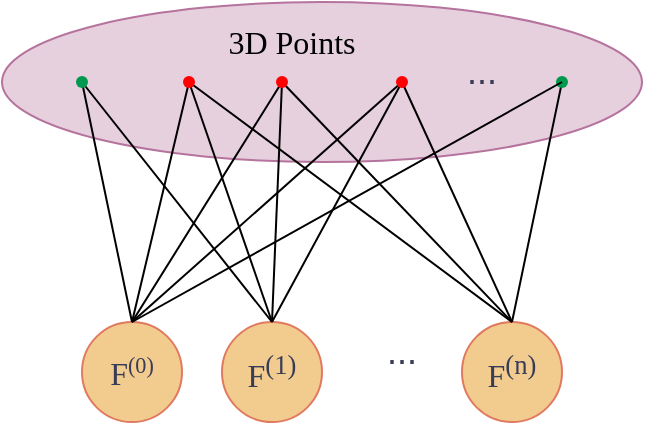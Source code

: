 <mxfile version="21.7.2" type="github">
  <diagram name="第 1 页" id="p5tvnPAxK2jM7N4Cxcdh">
    <mxGraphModel dx="954" dy="642" grid="1" gridSize="10" guides="1" tooltips="1" connect="1" arrows="1" fold="1" page="1" pageScale="1" pageWidth="827" pageHeight="1169" math="0" shadow="0">
      <root>
        <mxCell id="0" />
        <mxCell id="1" parent="0" />
        <mxCell id="sI3iWoAzNLH_Q0J9M54Q-50" value="" style="ellipse;whiteSpace=wrap;html=1;strokeColor=#B5739D;fontColor=#393C56;fillColor=#E6D0DE;" vertex="1" parent="1">
          <mxGeometry x="320" y="190" width="320" height="80" as="geometry" />
        </mxCell>
        <mxCell id="sI3iWoAzNLH_Q0J9M54Q-8" value="F&lt;span style=&quot;font-size: 13.333px;&quot;&gt;&lt;sup&gt;(0)&lt;/sup&gt;&lt;/span&gt;" style="ellipse;whiteSpace=wrap;html=1;aspect=fixed;fillColor=#F2CC8F;strokeColor=#E07A5F;fontFamily=Times New Roman;fontSize=16;labelBackgroundColor=none;fontColor=#393C56;" vertex="1" parent="1">
          <mxGeometry x="360" y="350" width="50" height="50" as="geometry" />
        </mxCell>
        <mxCell id="sI3iWoAzNLH_Q0J9M54Q-9" value="F&lt;sup&gt;(1)&lt;/sup&gt;" style="ellipse;whiteSpace=wrap;html=1;aspect=fixed;fillColor=#F2CC8F;strokeColor=#E07A5F;fontFamily=Times New Roman;fontSize=16;labelBackgroundColor=none;fontColor=#393C56;" vertex="1" parent="1">
          <mxGeometry x="430" y="350" width="50" height="50" as="geometry" />
        </mxCell>
        <mxCell id="sI3iWoAzNLH_Q0J9M54Q-16" value="F&lt;sup&gt;(n)&lt;/sup&gt;" style="ellipse;whiteSpace=wrap;html=1;aspect=fixed;fillColor=#F2CC8F;strokeColor=#E07A5F;fontFamily=Times New Roman;fontSize=16;labelBackgroundColor=none;fontColor=#393C56;" vertex="1" parent="1">
          <mxGeometry x="550" y="350" width="50" height="50" as="geometry" />
        </mxCell>
        <mxCell id="sI3iWoAzNLH_Q0J9M54Q-19" value="..." style="text;html=1;strokeColor=none;fillColor=none;align=center;verticalAlign=middle;whiteSpace=wrap;rounded=0;fontSize=18;fontStyle=0;labelBackgroundColor=none;fontColor=#393C56;" vertex="1" parent="1">
          <mxGeometry x="490" y="350" width="60" height="30" as="geometry" />
        </mxCell>
        <mxCell id="sI3iWoAzNLH_Q0J9M54Q-31" value="" style="endArrow=none;html=1;rounded=0;strokeColor=#000000;fontColor=#393C56;fillColor=#F2CC8F;exitX=0.5;exitY=0;exitDx=0;exitDy=0;" edge="1" parent="1" source="sI3iWoAzNLH_Q0J9M54Q-9" target="sI3iWoAzNLH_Q0J9M54Q-22">
          <mxGeometry width="50" height="50" relative="1" as="geometry">
            <mxPoint x="630" y="280" as="sourcePoint" />
            <mxPoint x="400" y="230" as="targetPoint" />
          </mxGeometry>
        </mxCell>
        <mxCell id="sI3iWoAzNLH_Q0J9M54Q-33" value="" style="endArrow=none;html=1;rounded=0;strokeColor=#000000;fontColor=#393C56;fillColor=#F2CC8F;exitX=0.5;exitY=0;exitDx=0;exitDy=0;entryX=0.45;entryY=0.925;entryDx=0;entryDy=0;entryPerimeter=0;" edge="1" parent="1" source="sI3iWoAzNLH_Q0J9M54Q-8" target="sI3iWoAzNLH_Q0J9M54Q-32">
          <mxGeometry width="50" height="50" relative="1" as="geometry">
            <mxPoint x="310" y="290" as="sourcePoint" />
            <mxPoint x="320" y="260" as="targetPoint" />
          </mxGeometry>
        </mxCell>
        <mxCell id="sI3iWoAzNLH_Q0J9M54Q-34" value="" style="endArrow=none;html=1;rounded=0;strokeColor=#000000;fontColor=#393C56;fillColor=#F2CC8F;exitX=0.5;exitY=0;exitDx=0;exitDy=0;entryX=0.4;entryY=0.725;entryDx=0;entryDy=0;entryPerimeter=0;" edge="1" parent="1" source="sI3iWoAzNLH_Q0J9M54Q-8" target="sI3iWoAzNLH_Q0J9M54Q-23">
          <mxGeometry width="50" height="50" relative="1" as="geometry">
            <mxPoint x="400" y="290" as="sourcePoint" />
            <mxPoint x="450" y="240" as="targetPoint" />
          </mxGeometry>
        </mxCell>
        <mxCell id="sI3iWoAzNLH_Q0J9M54Q-37" value="..." style="text;html=1;strokeColor=none;fillColor=none;align=center;verticalAlign=middle;whiteSpace=wrap;rounded=0;fontSize=18;fontStyle=0;labelBackgroundColor=none;fontColor=#393C56;" vertex="1" parent="1">
          <mxGeometry x="530" y="210" width="60" height="30" as="geometry" />
        </mxCell>
        <mxCell id="sI3iWoAzNLH_Q0J9M54Q-38" value="" style="endArrow=none;html=1;rounded=0;strokeColor=#000000;fontColor=#393C56;fillColor=#F2CC8F;exitX=0.5;exitY=0;exitDx=0;exitDy=0;" edge="1" parent="1" source="sI3iWoAzNLH_Q0J9M54Q-8" target="sI3iWoAzNLH_Q0J9M54Q-22">
          <mxGeometry width="50" height="50" relative="1" as="geometry">
            <mxPoint x="630" y="280" as="sourcePoint" />
            <mxPoint x="680" y="230" as="targetPoint" />
          </mxGeometry>
        </mxCell>
        <mxCell id="sI3iWoAzNLH_Q0J9M54Q-39" value="" style="endArrow=none;html=1;rounded=0;strokeColor=#000000;fontColor=#393C56;fillColor=#F2CC8F;exitX=0.5;exitY=0;exitDx=0;exitDy=0;entryX=0.3;entryY=0.725;entryDx=0;entryDy=0;entryPerimeter=0;" edge="1" parent="1" source="sI3iWoAzNLH_Q0J9M54Q-8" target="sI3iWoAzNLH_Q0J9M54Q-26">
          <mxGeometry width="50" height="50" relative="1" as="geometry">
            <mxPoint x="430" y="280" as="sourcePoint" />
            <mxPoint x="520" y="230" as="targetPoint" />
          </mxGeometry>
        </mxCell>
        <mxCell id="sI3iWoAzNLH_Q0J9M54Q-36" value="" style="endArrow=none;html=1;rounded=0;strokeColor=#000000;fontColor=#393C56;fillColor=#F2CC8F;exitX=0.5;exitY=0;exitDx=0;exitDy=0;" edge="1" parent="1" source="sI3iWoAzNLH_Q0J9M54Q-16" target="sI3iWoAzNLH_Q0J9M54Q-23">
          <mxGeometry width="50" height="50" relative="1" as="geometry">
            <mxPoint x="630" y="280" as="sourcePoint" />
            <mxPoint x="440" y="230" as="targetPoint" />
          </mxGeometry>
        </mxCell>
        <mxCell id="sI3iWoAzNLH_Q0J9M54Q-42" value="" style="endArrow=none;html=1;rounded=0;strokeColor=#000000;fontColor=#393C56;fillColor=#F2CC8F;entryX=0.4;entryY=0.775;entryDx=0;entryDy=0;entryPerimeter=0;exitX=0.5;exitY=0;exitDx=0;exitDy=0;" edge="1" parent="1" source="sI3iWoAzNLH_Q0J9M54Q-16" target="sI3iWoAzNLH_Q0J9M54Q-27">
          <mxGeometry width="50" height="50" relative="1" as="geometry">
            <mxPoint x="630" y="280" as="sourcePoint" />
            <mxPoint x="680" y="230" as="targetPoint" />
          </mxGeometry>
        </mxCell>
        <mxCell id="sI3iWoAzNLH_Q0J9M54Q-40" value="" style="endArrow=none;html=1;rounded=0;strokeColor=#000000;fontColor=#393C56;fillColor=#F2CC8F;entryX=0.15;entryY=0.675;entryDx=0;entryDy=0;entryPerimeter=0;exitX=0.5;exitY=0;exitDx=0;exitDy=0;" edge="1" parent="1" source="sI3iWoAzNLH_Q0J9M54Q-16" target="sI3iWoAzNLH_Q0J9M54Q-26">
          <mxGeometry width="50" height="50" relative="1" as="geometry">
            <mxPoint x="630" y="280" as="sourcePoint" />
            <mxPoint x="680" y="230" as="targetPoint" />
          </mxGeometry>
        </mxCell>
        <mxCell id="sI3iWoAzNLH_Q0J9M54Q-27" value="" style="shape=waypoint;sketch=0;fillStyle=solid;size=6;pointerEvents=1;points=[];fillColor=none;resizable=0;rotatable=0;perimeter=centerPerimeter;snapToPoint=1;strokeColor=#00994D;fontColor=#393C56;" vertex="1" parent="1">
          <mxGeometry x="590" y="220" width="20" height="20" as="geometry" />
        </mxCell>
        <mxCell id="sI3iWoAzNLH_Q0J9M54Q-53" value="3D Points" style="text;html=1;strokeColor=none;fillColor=none;align=center;verticalAlign=middle;whiteSpace=wrap;rounded=0;fontColor=#000000;fontSize=16;fontFamily=Times New Roman;" vertex="1" parent="1">
          <mxGeometry x="410" y="200" width="110" height="20" as="geometry" />
        </mxCell>
        <mxCell id="sI3iWoAzNLH_Q0J9M54Q-56" value="" style="endArrow=none;html=1;rounded=0;strokeColor=#000000;fontColor=#393C56;fillColor=#F2CC8F;exitX=0.5;exitY=0;exitDx=0;exitDy=0;" edge="1" parent="1" source="sI3iWoAzNLH_Q0J9M54Q-9">
          <mxGeometry width="50" height="50" relative="1" as="geometry">
            <mxPoint x="310" y="280" as="sourcePoint" />
            <mxPoint x="360" y="230" as="targetPoint" />
          </mxGeometry>
        </mxCell>
        <mxCell id="sI3iWoAzNLH_Q0J9M54Q-57" value="" style="endArrow=none;html=1;rounded=0;strokeColor=#000000;fontColor=#393C56;fillColor=#F2CC8F;exitX=0.5;exitY=0;exitDx=0;exitDy=0;entryX=0.825;entryY=0.475;entryDx=0;entryDy=0;entryPerimeter=0;" edge="1" parent="1" source="sI3iWoAzNLH_Q0J9M54Q-16" target="sI3iWoAzNLH_Q0J9M54Q-22">
          <mxGeometry width="50" height="50" relative="1" as="geometry">
            <mxPoint x="400" y="430" as="sourcePoint" />
            <mxPoint x="410" y="230" as="targetPoint" />
          </mxGeometry>
        </mxCell>
        <mxCell id="sI3iWoAzNLH_Q0J9M54Q-58" value="" style="endArrow=none;html=1;rounded=0;strokeColor=#000000;fontColor=#393C56;fillColor=#F2CC8F;exitDx=0;exitDy=0;" edge="1" parent="1" source="sI3iWoAzNLH_Q0J9M54Q-23">
          <mxGeometry width="50" height="50" relative="1" as="geometry">
            <mxPoint x="390" y="280" as="sourcePoint" />
            <mxPoint x="460" y="230" as="targetPoint" />
          </mxGeometry>
        </mxCell>
        <mxCell id="sI3iWoAzNLH_Q0J9M54Q-59" value="" style="endArrow=none;html=1;rounded=0;strokeColor=#000000;fontColor=#393C56;fillColor=#F2CC8F;exitX=0.5;exitY=0;exitDx=0;exitDy=0;entryX=0.2;entryY=0.625;entryDx=0;entryDy=0;entryPerimeter=0;" edge="1" parent="1" source="sI3iWoAzNLH_Q0J9M54Q-9" target="sI3iWoAzNLH_Q0J9M54Q-26">
          <mxGeometry width="50" height="50" relative="1" as="geometry">
            <mxPoint x="430" y="280" as="sourcePoint" />
            <mxPoint x="480" y="230" as="targetPoint" />
          </mxGeometry>
        </mxCell>
        <mxCell id="sI3iWoAzNLH_Q0J9M54Q-62" value="" style="endArrow=none;html=1;rounded=0;strokeColor=#000000;fontColor=#393C56;fillColor=#F2CC8F;exitX=0.5;exitY=0;exitDx=0;exitDy=0;" edge="1" parent="1" source="sI3iWoAzNLH_Q0J9M54Q-9" target="sI3iWoAzNLH_Q0J9M54Q-23">
          <mxGeometry width="50" height="50" relative="1" as="geometry">
            <mxPoint x="455" y="390" as="sourcePoint" />
            <mxPoint x="460" y="230" as="targetPoint" />
          </mxGeometry>
        </mxCell>
        <mxCell id="sI3iWoAzNLH_Q0J9M54Q-23" value="" style="shape=waypoint;sketch=0;fillStyle=solid;size=6;pointerEvents=1;points=[];fillColor=none;resizable=0;rotatable=0;perimeter=centerPerimeter;snapToPoint=1;strokeColor=#FF0000;fontColor=#393C56;" vertex="1" parent="1">
          <mxGeometry x="450" y="220" width="20" height="20" as="geometry" />
        </mxCell>
        <mxCell id="sI3iWoAzNLH_Q0J9M54Q-22" value="" style="shape=waypoint;sketch=0;fillStyle=solid;size=6;pointerEvents=1;points=[];fillColor=none;resizable=0;rotatable=0;perimeter=centerPerimeter;snapToPoint=1;strokeColor=#FF0000;fontColor=#393C56;" vertex="1" parent="1">
          <mxGeometry x="403.5" y="220" width="20" height="20" as="geometry" />
        </mxCell>
        <mxCell id="sI3iWoAzNLH_Q0J9M54Q-32" value="" style="shape=waypoint;sketch=0;fillStyle=solid;size=6;pointerEvents=1;points=[];fillColor=none;resizable=0;rotatable=0;perimeter=centerPerimeter;snapToPoint=1;strokeColor=#00994D;fontColor=#393C56;" vertex="1" parent="1">
          <mxGeometry x="350" y="220" width="20" height="20" as="geometry" />
        </mxCell>
        <mxCell id="sI3iWoAzNLH_Q0J9M54Q-26" value="" style="shape=waypoint;sketch=0;fillStyle=solid;size=6;pointerEvents=1;points=[];fillColor=none;resizable=0;rotatable=0;perimeter=centerPerimeter;snapToPoint=1;strokeColor=#FF0000;fontColor=#393C56;" vertex="1" parent="1">
          <mxGeometry x="510" y="220" width="20" height="20" as="geometry" />
        </mxCell>
        <mxCell id="sI3iWoAzNLH_Q0J9M54Q-65" value="" style="endArrow=none;html=1;rounded=0;strokeColor=#000000;fontColor=#393C56;fillColor=#F2CC8F;entryX=0.7;entryY=1.025;entryDx=0;entryDy=0;entryPerimeter=0;exitX=0.5;exitY=0;exitDx=0;exitDy=0;" edge="1" parent="1" source="sI3iWoAzNLH_Q0J9M54Q-8" target="sI3iWoAzNLH_Q0J9M54Q-27">
          <mxGeometry width="50" height="50" relative="1" as="geometry">
            <mxPoint x="250" y="480" as="sourcePoint" />
            <mxPoint x="300" y="430" as="targetPoint" />
          </mxGeometry>
        </mxCell>
      </root>
    </mxGraphModel>
  </diagram>
</mxfile>
